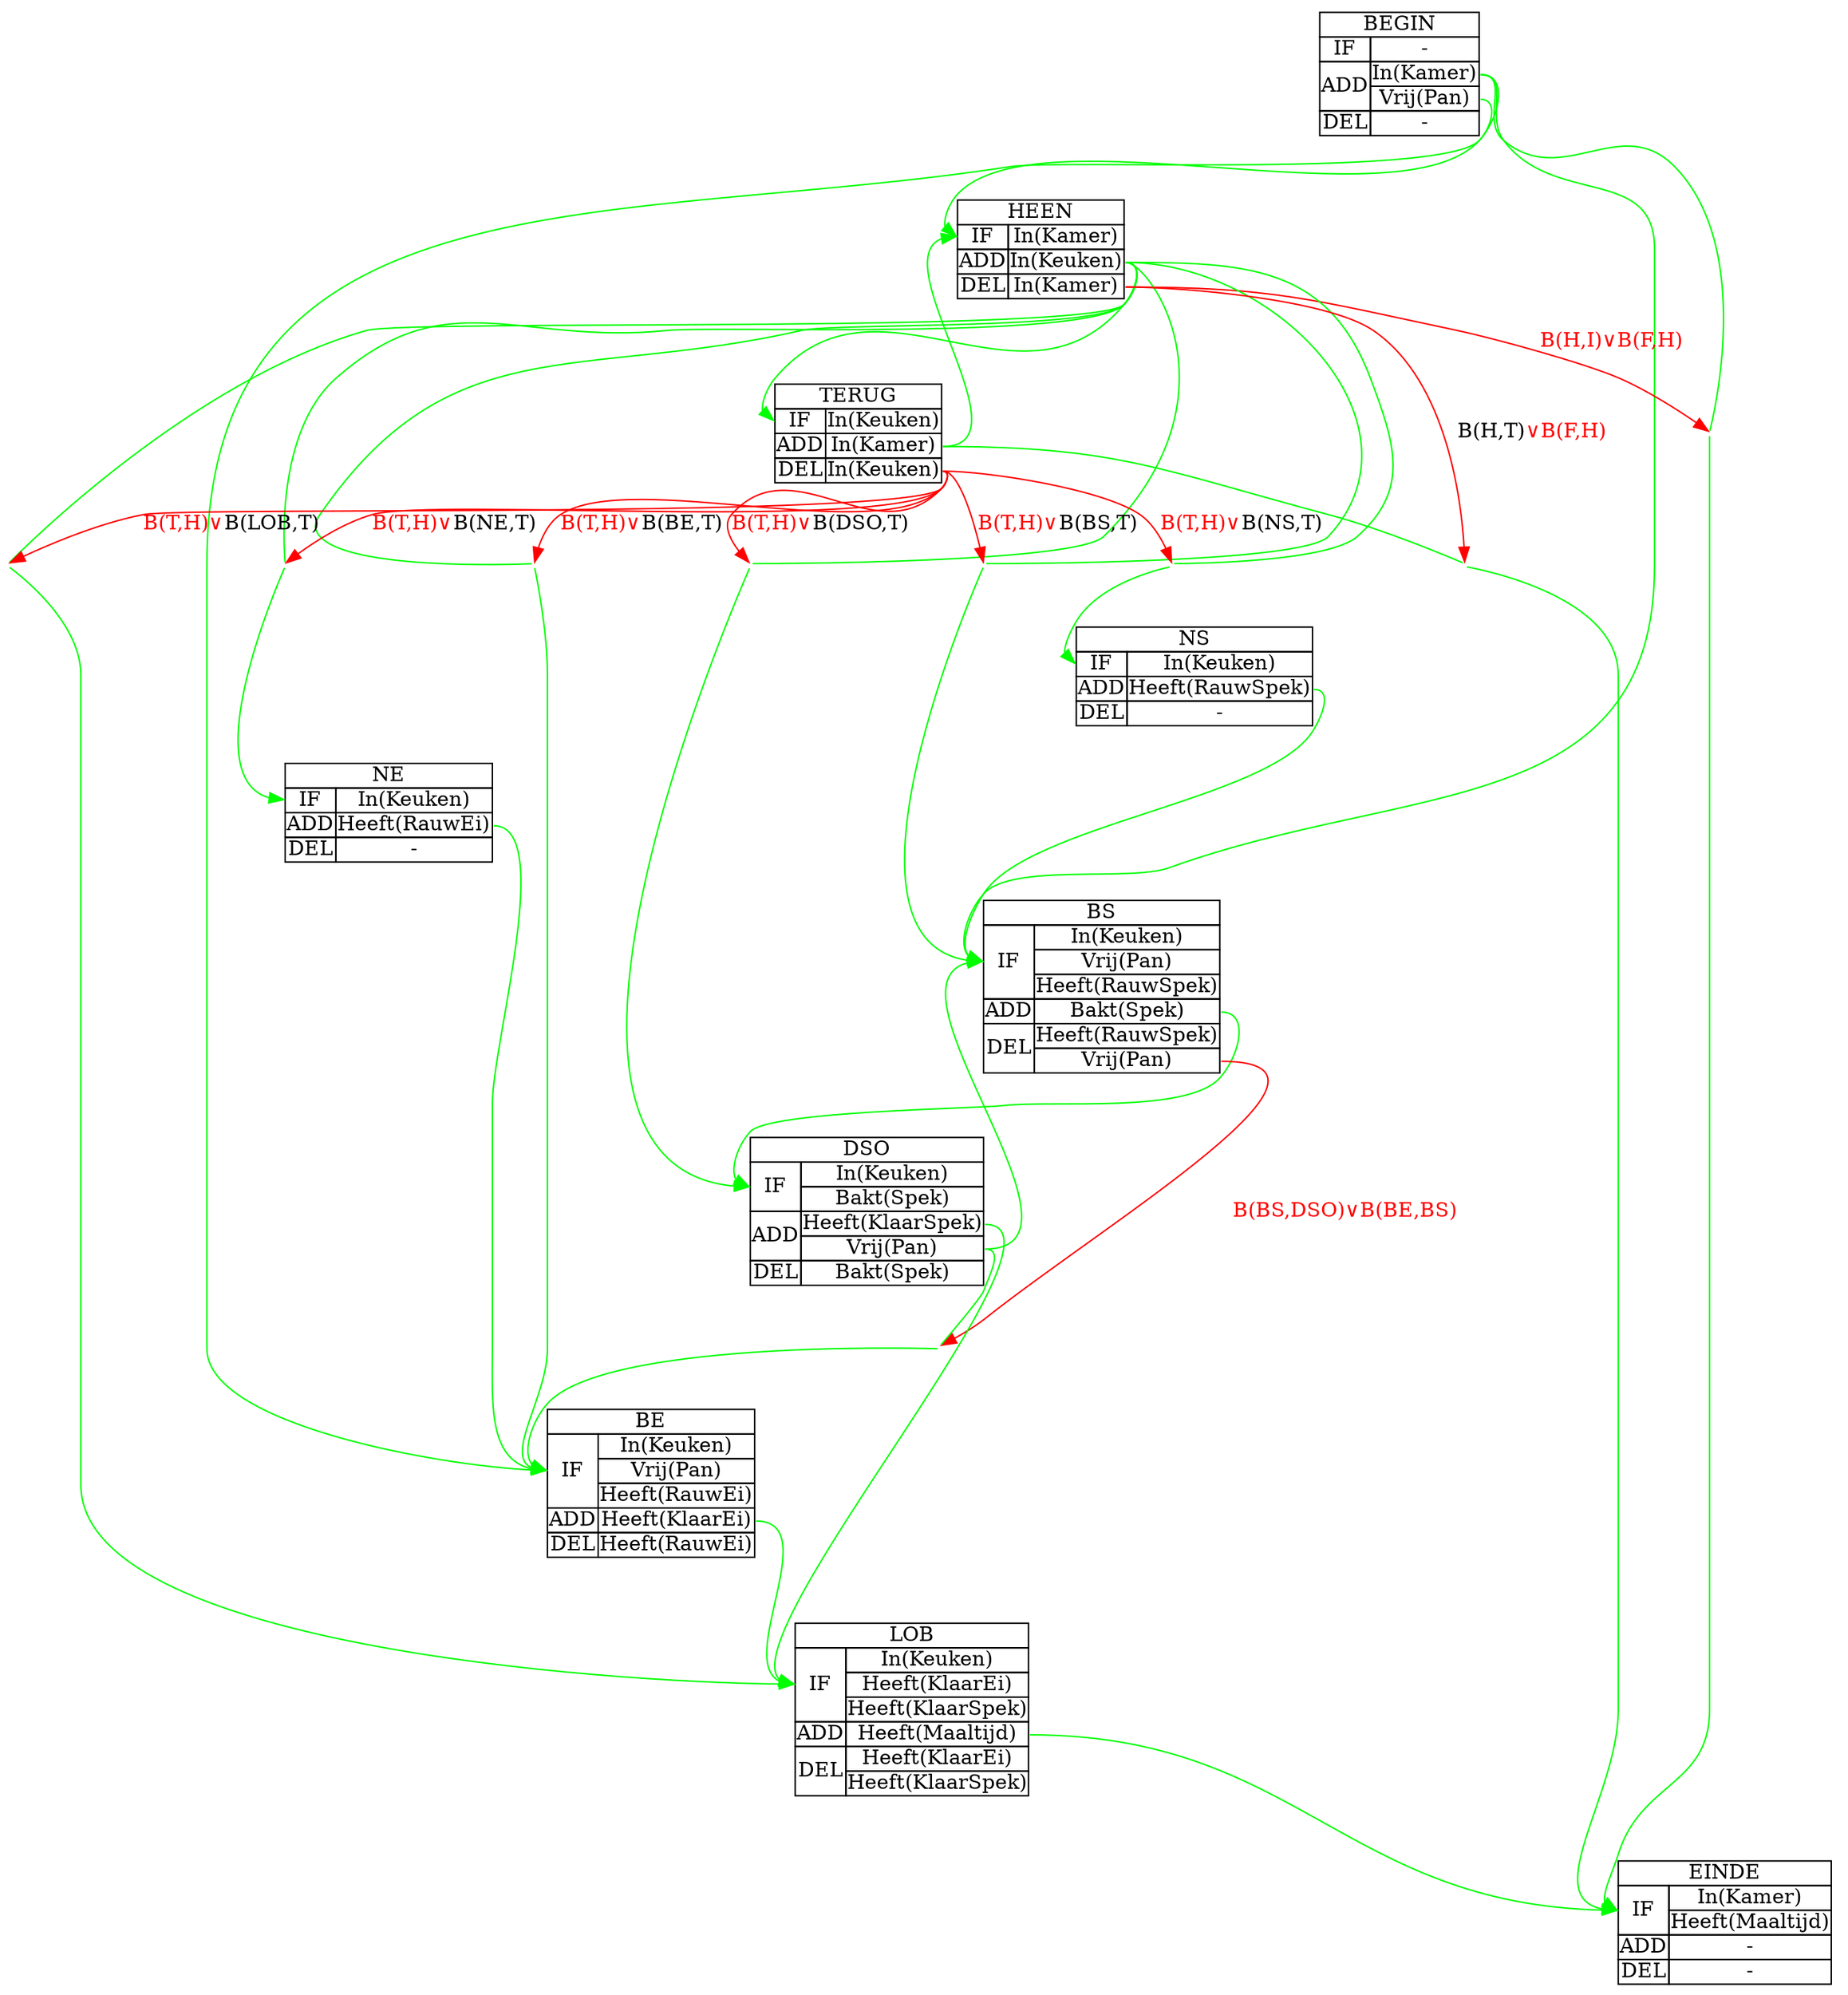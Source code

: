 digraph STRIPS_1 {

node [shape=plaintext];
i [
label=
< <table border="0" cellborder="1" cellspacing="0" cellpadding="0">
    <tr>
        <td port="name" colspan="2">BEGIN</td>
    </tr>
    <tr>
        <td port="if_0">IF</td>
        <td port="if_1">-</td>
    </tr>
    <tr>
        <td port="add_0" rowspan="2">ADD</td>
        <td port="add_1">In(Kamer)</td>
    </tr>
    <tr>
        <td port="add_2">Vrij(Pan)</td>
    </tr>
    <tr>
        <td port="del_0">DEL</td>
        <td port="del_1">-</td>
    </tr>
</table>>]; 


f [
label=
< <table border="0" cellborder="1" cellspacing="0" cellpadding="0">
    <tr>
        <td port="name" colspan="2">EINDE</td>
    </tr>
    <tr>
        <td port="if_0" rowspan="2">IF</td>
        <td port="if_1">In(Kamer)</td>
    </tr>
    <tr>
        <td port="if_2">Heeft(Maaltijd)</td>
    </tr>
    <tr>
        <td port="add_0">ADD</td>
        <td port="add_1">-</td>
    </tr>
    <tr>
        <td port="del_0">DEL</td>
        <td port="del_1">-</td>
    </tr>
</table>>]; 

h [
label=
< <table border="0" cellborder="1" cellspacing="0" cellpadding="0">
    <tr>
        <td port="name" colspan="2">HEEN</td>
    </tr>
    <tr>
        <td port="if_0">IF</td>
        <td port="if_1">In(Kamer)</td>
    </tr>
    <tr>
        <td port="add_0">ADD</td>
        <td port="add_1">In(Keuken)</td>
    </tr>
    <tr>
        <td port="del_0">DEL</td>
        <td port="del_1">In(Kamer)</td>
    </tr>
</table>>]; 

t [
label=
< <table border="0" cellborder="1" cellspacing="0" cellpadding="0">
    <tr>
        <td port="name" colspan="2">TERUG</td>
    </tr>
    <tr>
        <td port="if_0">IF</td>
        <td port="if_1">In(Keuken)</td>
    </tr>
    <tr>
        <td port="add_0">ADD</td>
        <td port="add_1">In(Kamer)</td>
    </tr>
    <tr>
        <td port="del_0">DEL</td>
        <td port="del_1">In(Keuken)</td>
    </tr>
</table>>]; 

ns [
label=
< <table border="0" cellborder="1" cellspacing="0" cellpadding="0">
    <tr>
        <td port="name" colspan="2">NS</td>
    </tr>
    <tr>
        <td port="if_0">IF</td>
        <td port="if_1">In(Keuken)</td>
    </tr>
    <tr>
        <td port="add_0">ADD</td>
        <td port="add_1">Heeft(RauwSpek)</td>
    </tr>
    <tr>
        <td port="del_0">DEL</td>
        <td port="del_1">-</td>
    </tr>
</table>>]; 


ne [
label=
< <table border="0" cellborder="1" cellspacing="0" cellpadding="0">
    <tr>
        <td port="name" colspan="2">NE</td>
    </tr>
    <tr>
        <td port="if_0">IF</td>
        <td port="if_1">In(Keuken)</td>
    </tr>
    <tr>
        <td port="add_0">ADD</td>
        <td port="add_1">Heeft(RauwEi)</td>
    </tr>
    <tr>
        <td port="del_0">DEL</td>
        <td port="del_1">-</td>
    </tr>
</table>>]; 

bs [label=
< <table border="0" cellborder="1" cellspacing="0" cellpadding="0">
    <tr>
        <td port="name" colspan="2">BS</td>
    </tr>
    <tr>
        <td port="if_0" rowspan="3">IF</td>
        <td port="if_1">In(Keuken)</td>
    </tr>
    <tr>
        <td port="if_2">Vrij(Pan)</td>
    </tr>
    <tr>
        <td port="if_3">Heeft(RauwSpek)</td>
    </tr>
    <tr>
        <td port="add_0">ADD</td>
        <td port="add_1">Bakt(Spek)</td>
    </tr>
    <tr>
        <td port="del_0" rowspan="2">DEL</td>
        <td port="del_1">Heeft(RauwSpek)</td>
    </tr>
    <tr>
        <td port="del_2">Vrij(Pan)</td>
    </tr>
</table>>]; 

be [label=
< <table border="0" cellborder="1" cellspacing="0" cellpadding="0">
    <tr>
        <td port="name" colspan="2">BE</td>
    </tr>
    <tr>
        <td port="if_0" rowspan="3">IF</td>
        <td port="if_1">In(Keuken)</td>
    </tr>
    <tr>
        <td port="if_2">Vrij(Pan)</td>
    </tr>
    <tr>
        <td port="if_3">Heeft(RauwEi)</td>
    </tr>
    <tr>
        <td port="add_0">ADD</td>
        <td port="add_1">Heeft(KlaarEi)</td>
    </tr>
    <tr>
        <td port="del_0">DEL</td>
        <td port="del_1">Heeft(RauwEi)</td>
    </tr>
</table>>]; 

dso [label=
< <table border="0" cellborder="1" cellspacing="0" cellpadding="0">
    <tr>
        <td port="name" colspan="2">DSO</td>
    </tr>
    <tr>
        <td port="if_0" rowspan="2">IF</td>
        <td port="if_1">In(Keuken)</td>
    </tr>
    <tr>
        <td port="if_2">Bakt(Spek)</td>
    </tr>
    <tr>
        <td port="add_0" rowspan="2">ADD</td>
        <td port="add_1">Heeft(KlaarSpek)</td>
    </tr>
    <tr>
        <td port="add_2">Vrij(Pan)</td>
    </tr>
    <tr>
        <td port="del_0">DEL</td>
        <td port="del_1">Bakt(Spek)</td>
    </tr>
</table>>]; 

lob [label=
< <table border="0" cellborder="1" cellspacing="0" cellpadding="0">
    <tr>
        <td port="name" colspan="2">LOB</td>
    </tr>
    <tr>
        <td port="if_0" rowspan="3">IF</td>
        <td port="if_1">In(Keuken)</td>
    </tr>
    <tr>
        <td port="if_2">Heeft(KlaarEi)</td>
    </tr>
    <tr>
        <td port="if_3">Heeft(KlaarSpek)</td>
    </tr>
    <tr>
        <td port="add_0">ADD</td>
        <td port="add_1">Heeft(Maaltijd)</td>
    </tr>
    <tr>
        <td port="del_0" rowspan="2">DEL</td>
        <td port="del_1">Heeft(KlaarEi)</td>
    </tr>
    <tr>
        <td port="del_2">Heeft(KlaarSpek)</td>
    </tr>
</table>>]; 


node [style = invis, shape = point];
bet_i_f;    
bet_i_bs;  
bet_h_ns; 
bet_h_ne;
bet_h_bs;
bet_h_be;
bet_h_dso;
bet_h_lob;
bet_t_f;
bet_dso_be;

edge [color = green];
bet_i_f     -> f:if_0:w;     
i:add_1:e   -> h:if_0:w;
i:add_1:e   -> bs:if_0:w;
i:add_2:e   -> be:if_0:w;
bet_h_ns    -> ns:if_0:w;
bet_h_ne    -> ne:if_0:w;
bet_h_bs    -> bs:if_0:w;
bet_h_be    -> be:if_0:w;
bet_h_dso   -> dso:if_0:w;
bet_h_lob   -> lob:if_0:w;
h:add_1:e   -> t:if_0:w;
bet_t_f     -> f:if_0:w;
t:add_1:e   -> h:if_0:w;
ns:add_1:e  -> bs:if_0:w;
ne:add_1:e  -> be:if_0:w;
bs:add_1:e  -> dso:if_0:w;
be:add_1:e  -> lob:if_0:w;
dso:add_2:e -> bs:if_0:w;
dso:add_1:e -> lob:if_0:w;
bet_dso_be  -> be:if_0:w;
lob:add_1:e -> f:if_0:w;

edge [arrowhead = none, color = green];
i:add_1:e   -> bet_i_f;    
h:add_1:e   -> bet_h_ns;    
h:add_1:e   -> bet_h_ne;    
h:add_1:e   -> bet_h_bs;    
h:add_1:e   -> bet_h_be;   
h:add_1:e   -> bet_h_dso;   
h:add_1:e   -> bet_h_lob;   
t:add_1:e   -> bet_t_f;  
dso:add_2:e -> bet_dso_be;

edge [arrowhead = normal, color = red];
h:del_1:e   -> bet_i_f      [label = <<font color="red">B(H,I)&or;B(F,H)</font>>];
h:del_1:e   -> bet_t_f      [label = <B(H,T)<font color="red">&or;B(F,H)</font>>];
bs:del_2:e  -> bet_dso_be   [label = <<font color="red">B(BS,DSO)&or;B(BE,BS)</font>>];
t:del_1:e   -> bet_h_ns     [label = <<font color="red">B(T,H)&or;</font>B(NS,T)>]; 
t:del_1:e   -> bet_h_ne     [label = <<font color="red">B(T,H)&or;</font>B(NE,T)>]; 
t:del_1:e   -> bet_h_bs     [label = <<font color="red">B(T,H)&or;</font>B(BS,T)>]; 
t:del_1:e   -> bet_h_be     [label = <<font color="red">B(T,H)&or;</font>B(BE,T)>]; 
t:del_1:e   -> bet_h_dso    [label = <<font color="red">B(T,H)&or;</font>B(DSO,T)>]; 
t:del_1:e   -> bet_h_lob    [label = <<font color="red">B(T,H)&or;</font>B(LOB,T)>]; 


}
